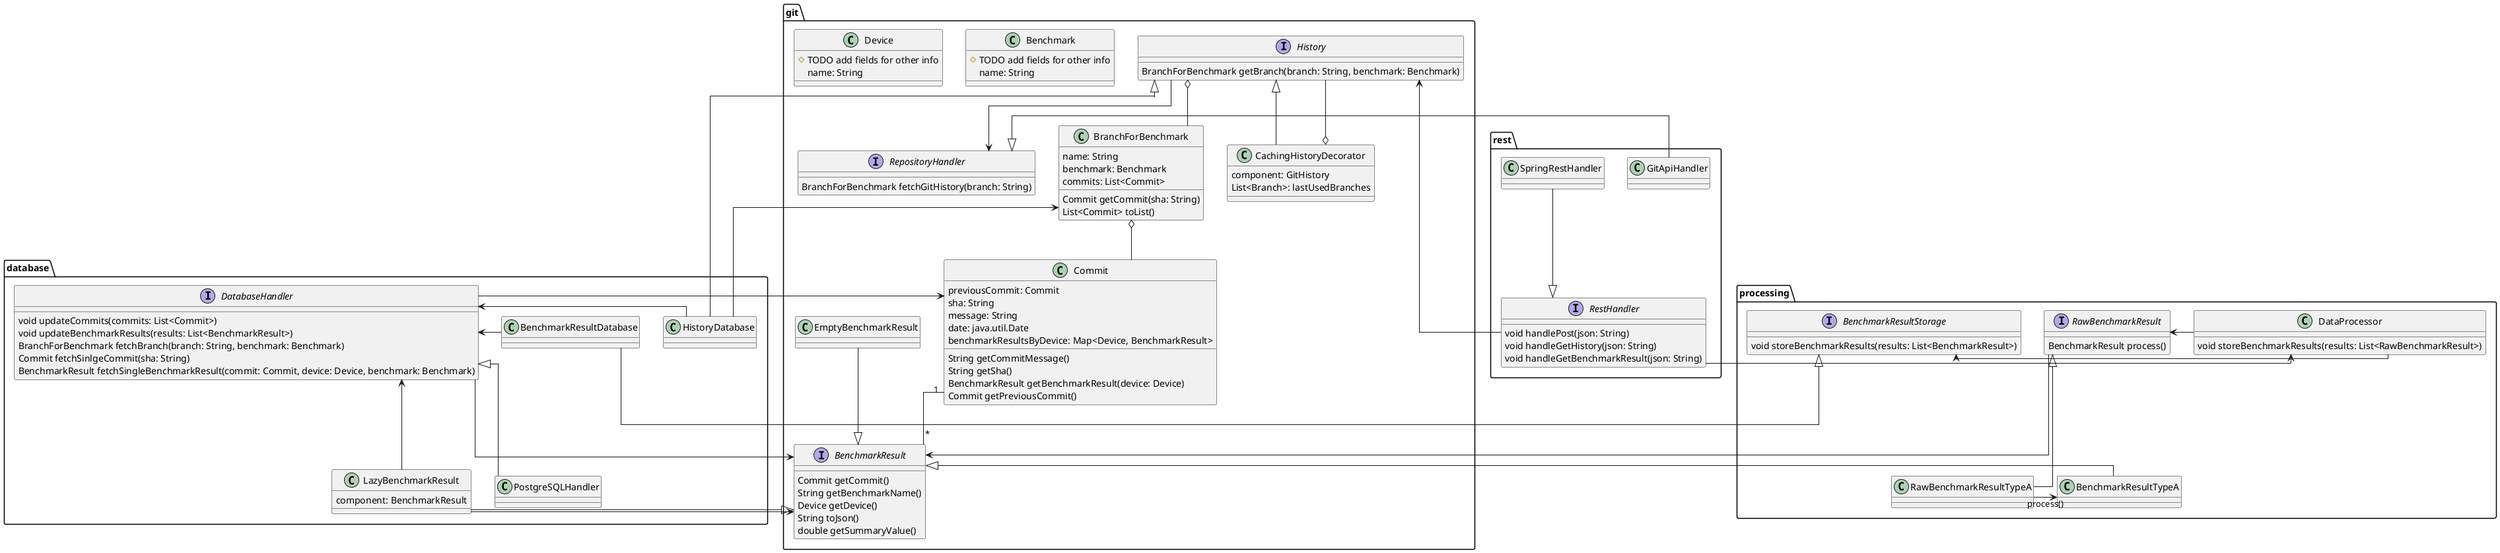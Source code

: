 @startuml backend

skinparam linetype ortho

package git {
  interface History {
   BranchForBenchmark getBranch(branch: String, benchmark: Benchmark)
  }

  interface RepositoryHandler {
    BranchForBenchmark fetchGitHistory(branch: String)
  }

  class CachingHistoryDecorator {
    component: GitHistory
    List<Branch>: lastUsedBranches
  }
  class Commit {
    previousCommit: Commit
    sha: String
    message: String
    date: java.util.Date
    benchmarkResultsByDevice: Map<Device, BenchmarkResult>
    String getCommitMessage()
    String getSha()
    BenchmarkResult getBenchmarkResult(device: Device)
    Commit getPreviousCommit()
  }
  
  
  class BranchForBenchmark {
    name: String
    benchmark: Benchmark
    commits: List<Commit>
    Commit getCommit(sha: String)
    List<Commit> toList()
  }
    
  interface BenchmarkResult {
    Commit getCommit()
    String getBenchmarkName()
    Device getDevice()
    String toJson()
    double getSummaryValue()
  }

  class Benchmark {
    # TODO add fields for other info
    name: String
  }

  class Device {
    # TODO add fields for other info
    name: String
  }

  class EmptyBenchmarkResult
  EmptyBenchmarkResult --|> BenchmarkResult
  
  History o-- BranchForBenchmark
  History --> RepositoryHandler
  History <|-- CachingHistoryDecorator
  History --o CachingHistoryDecorator
  
  BranchForBenchmark o-- Commit
  Commit "1" -- "*" BenchmarkResult
}


package rest {
  class GitApiHandler
  class SpringRestHandler
  
  interface RestHandler {
    void handlePost(json: String)
    void handleGetHistory(json: String)
    void handleGetBenchmarkResult(json: String)
  }
   
  SpringRestHandler --|> RestHandler
}

package database {
  class PostgreSQLHandler
  
  interface DatabaseHandler {
    void updateCommits(commits: List<Commit>)
    void updateBenchmarkResults(results: List<BenchmarkResult>)
    BranchForBenchmark fetchBranch(branch: String, benchmark: Benchmark)
    Commit fetchSinlgeCommit(sha: String)
    BenchmarkResult fetchSingleBenchmarkResult(commit: Commit, device: Device, benchmark: Benchmark)
  }
  
  class HistoryDatabase
  
  DatabaseHandler <- HistoryDatabase
  DatabaseHandler <|-- PostgreSQLHandler

  class BenchmarkResultDatabase
  
  DatabaseHandler <- BenchmarkResultDatabase
  
  class LazyBenchmarkResult {
    component: BenchmarkResult
  }

  DatabaseHandler <-- LazyBenchmarkResult
}

package processing {
  interface RawBenchmarkResult {
    BenchmarkResult process()
  } 

  class RawBenchmarkResultTypeA

  class DataProcessor {
    void storeBenchmarkResults(results: List<RawBenchmarkResult>)
  }

  interface BenchmarkResultStorage {
    void storeBenchmarkResults(results: List<BenchmarkResult>)
  }

  class BenchmarkResultTypeA

  RawBenchmarkResult <- DataProcessor
  BenchmarkResultStorage <- DataProcessor
  RawBenchmarkResult <|-- RawBenchmarkResultTypeA
  RawBenchmarkResultTypeA -> BenchmarkResultTypeA: "process()"
}

History <- RestHandler
History <|- HistoryDatabase
BenchmarkResultStorage <|- BenchmarkResultDatabase
RepositoryHandler <|- GitApiHandler
DatabaseHandler -> Commit
DatabaseHandler -> BenchmarkResult
HistoryDatabase -> BranchForBenchmark
BenchmarkResult <|- BenchmarkResultTypeA
BenchmarkResult <|- LazyBenchmarkResult
BenchmarkResult <- LazyBenchmarkResult
BenchmarkResult <- RawBenchmarkResult
DataProcessor <- RestHandler

@enduml
